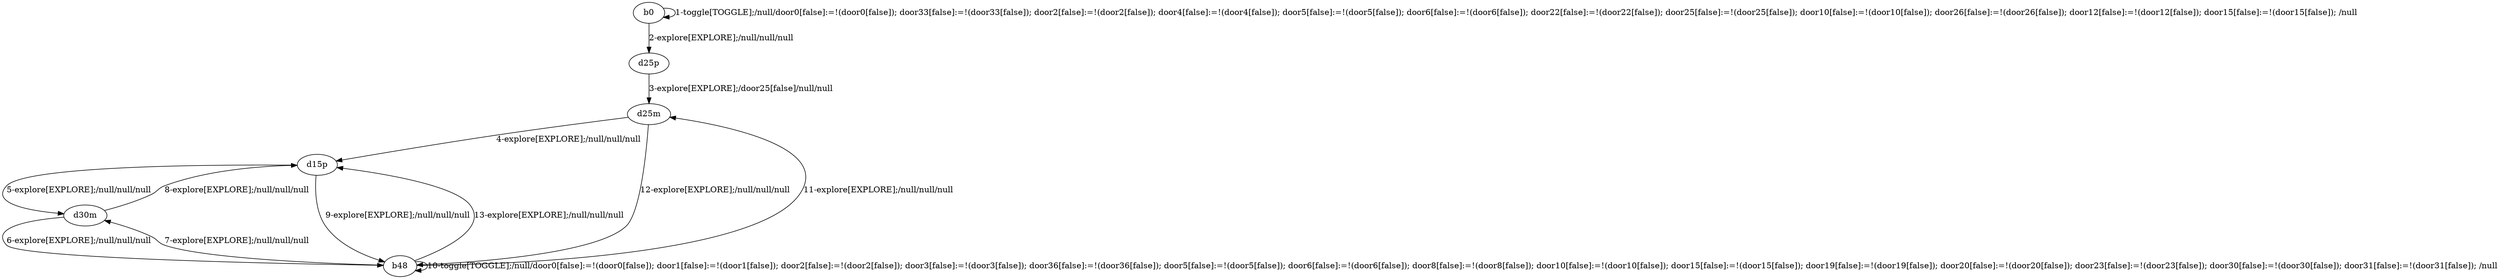 # Total number of goals covered by this test: 1
# b48 --> d25m

digraph g {
"b0" -> "b0" [label = "1-toggle[TOGGLE];/null/door0[false]:=!(door0[false]); door33[false]:=!(door33[false]); door2[false]:=!(door2[false]); door4[false]:=!(door4[false]); door5[false]:=!(door5[false]); door6[false]:=!(door6[false]); door22[false]:=!(door22[false]); door25[false]:=!(door25[false]); door10[false]:=!(door10[false]); door26[false]:=!(door26[false]); door12[false]:=!(door12[false]); door15[false]:=!(door15[false]); /null"];
"b0" -> "d25p" [label = "2-explore[EXPLORE];/null/null/null"];
"d25p" -> "d25m" [label = "3-explore[EXPLORE];/door25[false]/null/null"];
"d25m" -> "d15p" [label = "4-explore[EXPLORE];/null/null/null"];
"d15p" -> "d30m" [label = "5-explore[EXPLORE];/null/null/null"];
"d30m" -> "b48" [label = "6-explore[EXPLORE];/null/null/null"];
"b48" -> "d30m" [label = "7-explore[EXPLORE];/null/null/null"];
"d30m" -> "d15p" [label = "8-explore[EXPLORE];/null/null/null"];
"d15p" -> "b48" [label = "9-explore[EXPLORE];/null/null/null"];
"b48" -> "b48" [label = "10-toggle[TOGGLE];/null/door0[false]:=!(door0[false]); door1[false]:=!(door1[false]); door2[false]:=!(door2[false]); door3[false]:=!(door3[false]); door36[false]:=!(door36[false]); door5[false]:=!(door5[false]); door6[false]:=!(door6[false]); door8[false]:=!(door8[false]); door10[false]:=!(door10[false]); door15[false]:=!(door15[false]); door19[false]:=!(door19[false]); door20[false]:=!(door20[false]); door23[false]:=!(door23[false]); door30[false]:=!(door30[false]); door31[false]:=!(door31[false]); /null"];
"b48" -> "d25m" [label = "11-explore[EXPLORE];/null/null/null"];
"d25m" -> "b48" [label = "12-explore[EXPLORE];/null/null/null"];
"b48" -> "d15p" [label = "13-explore[EXPLORE];/null/null/null"];
}